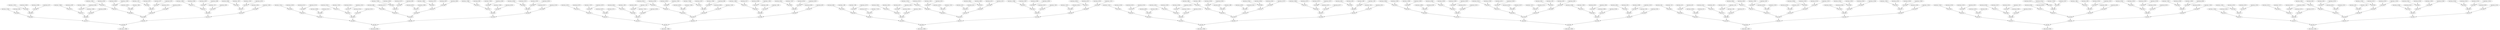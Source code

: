 digraph graphname {
N305 [color="black", ntype="operation", label="load_Imm_1_N305"];
N304 [color="black", ntype="operation", label="load_Imm_3_N304"];
N307 [color="black", ntype="operation", label="load_Imm_4_N307"];
N306 [color="black", ntype="operation", label="load_Imm_1_N306"];
N301 [color="black", ntype="operation", label="load_Imm_2_N301"];
N300 [color="black", ntype="operation", label="load_Imm_1_N300"];
N268 [color="black", ntype="operation", label="load_Imm_1_N268"];
N269 [color="black", ntype="operation", label="load_Imm_3_N269"];
N266 [color="black", ntype="operation", label="load_Imm_4_N266"];
N267 [color="black", ntype="operation", label="load_Imm_3_N267"];
N264 [color="black", ntype="operation", label="load_Imm_1_N264"];
N265 [color="black", ntype="operation", label="load_Imm_4_N265"];
N262 [color="black", ntype="operation", label="load_Imm_7_N262"];
N263 [color="black", ntype="operation", label="load_Imm_4_N263"];
N260 [color="black", ntype="operation", label="load_Imm_5_N260"];
N261 [color="black", ntype="operation", label="load_Imm_7_N261"];
N336 [color="black", ntype="operation", label="add_N336"];
N337 [color="black", ntype="operation", label="add_N337"];
N303 [color="black", ntype="operation", label="load_Imm_6_N303"];
N302 [color="black", ntype="operation", label="load_Imm_7_N302"];
N460 [color="black", ntype="operation", label="mul_N460"];
N461 [color="black", ntype="operation", label="mul_N461"];
N462 [color="black", ntype="operation", label="add_N462"];
N463 [color="black", ntype="operation", label="mul_N463"];
N464 [color="black", ntype="operation", label="mul_N464"];
N465 [color="black", ntype="operation", label="add_N465"];
N466 [color="black", ntype="operation", label="add_N466"];
N467 [color="black", ntype="operation", label="mul_N467"];
N468 [color="black", ntype="operation", label="mul_N468"];
N469 [color="black", ntype="operation", label="mul_N469"];
N161 [color="black", ntype="operation", label="load_Imm_3_N161"];
N160 [color="black", ntype="operation", label="load_Imm_5_N160"];
N163 [color="black", ntype="operation", label="load_Imm_4_N163"];
N162 [color="black", ntype="operation", label="load_Imm_2_N162"];
N165 [color="black", ntype="operation", label="load_Imm_7_N165"];
N164 [color="black", ntype="operation", label="load_Imm_2_N164"];
N167 [color="black", ntype="operation", label="load_Imm_1_N167"];
N166 [color="black", ntype="operation", label="load_Imm_3_N166"];
N169 [color="black", ntype="operation", label="load_Imm_2_N169"];
N168 [color="black", ntype="operation", label="load_Imm_5_N168"];
N308 [color="black", ntype="operation", label="load_Imm_6_N308"];
N608 [color="black", ntype="operation", label="add_N608"];
N609 [color="black", ntype="operation", label="mul_N609"];
N600 [color="black", ntype="operation", label="mul_N600"];
N601 [color="black", ntype="operation", label="add_N601"];
N602 [color="black", ntype="operation", label="mul_N602"];
N603 [color="black", ntype="operation", label="add_N603"];
N604 [color="black", ntype="operation", label="add_N604"];
N605 [color="black", ntype="operation", label="add_N605"];
N606 [color="black", ntype="operation", label="add_N606"];
N607 [color="black", ntype="operation", label="mul_N607"];
N98 [color="black", ntype="operation", label="load_Imm_0_N98"];
N99 [color="black", ntype="operation", label="load_Imm_7_N99"];
N92 [color="black", ntype="operation", label="load_Imm_2_N92"];
N93 [color="black", ntype="operation", label="load_Imm_7_N93"];
N90 [color="black", ntype="operation", label="load_Imm_6_N90"];
N91 [color="black", ntype="operation", label="load_Imm_8_N91"];
N96 [color="black", ntype="operation", label="load_Imm_6_N96"];
N97 [color="black", ntype="operation", label="load_Imm_1_N97"];
N94 [color="black", ntype="operation", label="load_Imm_0_N94"];
N95 [color="black", ntype="operation", label="load_Imm_3_N95"];
N114 [color="black", ntype="operation", label="load_Imm_7_N114"];
N115 [color="black", ntype="operation", label="load_Imm_6_N115"];
N116 [color="black", ntype="operation", label="load_Imm_0_N116"];
N117 [color="black", ntype="operation", label="load_Imm_8_N117"];
N110 [color="black", ntype="operation", label="load_Imm_3_N110"];
N111 [color="black", ntype="operation", label="load_Imm_4_N111"];
N112 [color="black", ntype="operation", label="load_Imm_7_N112"];
N113 [color="black", ntype="operation", label="load_Imm_5_N113"];
N118 [color="black", ntype="operation", label="load_Imm_1_N118"];
N119 [color="black", ntype="operation", label="load_Imm_4_N119"];
N284 [color="black", ntype="operation", label="load_Imm_1_N284"];
N285 [color="black", ntype="operation", label="load_Imm_6_N285"];
N286 [color="black", ntype="operation", label="load_Imm_7_N286"];
N287 [color="black", ntype="operation", label="load_Imm_4_N287"];
N280 [color="black", ntype="operation", label="load_Imm_4_N280"];
N281 [color="black", ntype="operation", label="load_Imm_1_N281"];
N282 [color="black", ntype="operation", label="load_Imm_1_N282"];
N283 [color="black", ntype="operation", label="load_Imm_7_N283"];
N288 [color="black", ntype="operation", label="load_Imm_8_N288"];
N289 [color="black", ntype="operation", label="load_Imm_8_N289"];
N356 [color="black", ntype="operation", label="mul_N356"];
N357 [color="black", ntype="operation", label="mul_N357"];
N354 [color="black", ntype="operation", label="mul_N354"];
N355 [color="black", ntype="operation", label="add_N355"];
N352 [color="black", ntype="operation", label="add_N352"];
N353 [color="black", ntype="operation", label="add_N353"];
N350 [color="black", ntype="operation", label="mul_N350"];
N351 [color="black", ntype="operation", label="mul_N351"];
N349 [color="black", ntype="operation", label="add_N349"];
N348 [color="black", ntype="operation", label="add_N348"];
N439 [color="black", ntype="operation", label="mul_N439"];
N438 [color="black", ntype="operation", label="mul_N438"];
N341 [color="black", ntype="operation", label="mul_N341"];
N340 [color="black", ntype="operation", label="mul_N340"];
N343 [color="black", ntype="operation", label="mul_N343"];
N342 [color="black", ntype="operation", label="mul_N342"];
N345 [color="black", ntype="operation", label="add_N345"];
N344 [color="black", ntype="operation", label="add_N344"];
N347 [color="black", ntype="operation", label="mul_N347"];
N346 [color="black", ntype="operation", label="add_N346"];
N503 [color="black", ntype="operation", label="add_N503"];
N502 [color="black", ntype="operation", label="mul_N502"];
N501 [color="black", ntype="operation", label="add_N501"];
N500 [color="black", ntype="operation", label="mul_N500"];
N507 [color="black", ntype="operation", label="mul_N507"];
N506 [color="black", ntype="operation", label="add_N506"];
N505 [color="black", ntype="operation", label="add_N505"];
N504 [color="black", ntype="operation", label="mul_N504"];
N509 [color="black", ntype="operation", label="mul_N509"];
N508 [color="black", ntype="operation", label="add_N508"];
N235 [color="black", ntype="operation", label="load_Imm_2_N235"];
N234 [color="black", ntype="operation", label="load_Imm_8_N234"];
N237 [color="black", ntype="operation", label="load_Imm_6_N237"];
N236 [color="black", ntype="operation", label="load_Imm_0_N236"];
N231 [color="black", ntype="operation", label="load_Imm_3_N231"];
N230 [color="black", ntype="operation", label="load_Imm_0_N230"];
N233 [color="black", ntype="operation", label="load_Imm_1_N233"];
N296 [color="black", ntype="operation", label="load_Imm_1_N296"];
N239 [color="black", ntype="operation", label="load_Imm_0_N239"];
N238 [color="black", ntype="operation", label="load_Imm_8_N238"];
N482 [color="black", ntype="operation", label="mul_N482"];
N483 [color="black", ntype="operation", label="mul_N483"];
N480 [color="black", ntype="operation", label="mul_N480"];
N11 [color="black", ntype="operation", label="load_Imm_5_N11"];
N338 [color="black", ntype="operation", label="mul_N338"];
N339 [color="black", ntype="operation", label="mul_N339"];
N484 [color="black", ntype="operation", label="add_N484"];
N485 [color="black", ntype="operation", label="mul_N485"];
N334 [color="black", ntype="operation", label="add_N334"];
N335 [color="black", ntype="operation", label="add_N335"];
N488 [color="black", ntype="operation", label="mul_N488"];
N489 [color="black", ntype="operation", label="mul_N489"];
N330 [color="black", ntype="operation", label="mul_N330"];
N331 [color="black", ntype="operation", label="mul_N331"];
N332 [color="black", ntype="operation", label="mul_N332"];
N333 [color="black", ntype="operation", label="add_N333"];
N291 [color="black", ntype="operation", label="load_Imm_1_N291"];
N15 [color="black", ntype="operation", label="load_Imm_6_N15"];
N158 [color="black", ntype="operation", label="load_Imm_8_N158"];
N159 [color="black", ntype="operation", label="load_Imm_5_N159"];
N150 [color="black", ntype="operation", label="load_Imm_5_N150"];
N151 [color="black", ntype="operation", label="load_Imm_8_N151"];
N152 [color="black", ntype="operation", label="load_Imm_7_N152"];
N153 [color="black", ntype="operation", label="load_Imm_6_N153"];
N154 [color="black", ntype="operation", label="load_Imm_0_N154"];
N155 [color="black", ntype="operation", label="load_Imm_8_N155"];
N156 [color="black", ntype="operation", label="load_Imm_6_N156"];
N157 [color="black", ntype="operation", label="load_Imm_2_N157"];
N49 [color="black", ntype="operation", label="load_Imm_0_N49"];
N48 [color="black", ntype="operation", label="load_Imm_0_N48"];
N458 [color="black", ntype="operation", label="mul_N458"];
N41 [color="black", ntype="operation", label="load_Imm_2_N41"];
N40 [color="black", ntype="operation", label="load_Imm_7_N40"];
N43 [color="black", ntype="operation", label="load_Imm_3_N43"];
N42 [color="black", ntype="operation", label="load_Imm_0_N42"];
N45 [color="black", ntype="operation", label="load_Imm_6_N45"];
N44 [color="black", ntype="operation", label="load_Imm_4_N44"];
N47 [color="black", ntype="operation", label="load_Imm_3_N47"];
N46 [color="black", ntype="operation", label="load_Imm_2_N46"];
N451 [color="black", ntype="operation", label="mul_N451"];
N450 [color="black", ntype="operation", label="mul_N450"];
N578 [color="black", ntype="operation", label="add_N578"];
N579 [color="black", ntype="operation", label="add_N579"];
N572 [color="black", ntype="operation", label="mul_N572"];
N573 [color="black", ntype="operation", label="mul_N573"];
N570 [color="black", ntype="operation", label="mul_N570"];
N571 [color="black", ntype="operation", label="mul_N571"];
N576 [color="black", ntype="operation", label="mul_N576"];
N577 [color="black", ntype="operation", label="mul_N577"];
N574 [color="black", ntype="operation", label="mul_N574"];
N575 [color="black", ntype="operation", label="mul_N575"];
N279 [color="black", ntype="operation", label="load_Imm_7_N279"];
N278 [color="black", ntype="operation", label="load_Imm_5_N278"];
N372 [color="black", ntype="operation", label="mul_N372"];
N373 [color="black", ntype="operation", label="mul_N373"];
N374 [color="black", ntype="operation", label="mul_N374"];
N375 [color="black", ntype="operation", label="add_N375"];
N376 [color="black", ntype="operation", label="mul_N376"];
N377 [color="black", ntype="operation", label="mul_N377"];
N271 [color="black", ntype="operation", label="load_Imm_5_N271"];
N270 [color="black", ntype="operation", label="load_Imm_8_N270"];
N273 [color="black", ntype="operation", label="load_Imm_0_N273"];
N272 [color="black", ntype="operation", label="load_Imm_3_N272"];
N275 [color="black", ntype="operation", label="load_Imm_2_N275"];
N274 [color="black", ntype="operation", label="load_Imm_4_N274"];
N277 [color="black", ntype="operation", label="load_Imm_6_N277"];
N276 [color="black", ntype="operation", label="load_Imm_6_N276"];
N121 [color="black", ntype="operation", label="load_Imm_7_N121"];
N522 [color="black", ntype="operation", label="add_N522"];
N473 [color="black", ntype="operation", label="mul_N473"];
N472 [color="black", ntype="operation", label="mul_N472"];
N471 [color="black", ntype="operation", label="add_N471"];
N470 [color="black", ntype="operation", label="add_N470"];
N477 [color="black", ntype="operation", label="mul_N477"];
N476 [color="black", ntype="operation", label="mul_N476"];
N475 [color="black", ntype="operation", label="add_N475"];
N474 [color="black", ntype="operation", label="mul_N474"];
N479 [color="black", ntype="operation", label="add_N479"];
N478 [color="black", ntype="operation", label="add_N478"];
N198 [color="black", ntype="operation", label="load_Imm_7_N198"];
N199 [color="black", ntype="operation", label="load_Imm_0_N199"];
N194 [color="black", ntype="operation", label="load_Imm_3_N194"];
N195 [color="black", ntype="operation", label="load_Imm_7_N195"];
N196 [color="black", ntype="operation", label="load_Imm_8_N196"];
N197 [color="black", ntype="operation", label="load_Imm_4_N197"];
N190 [color="black", ntype="operation", label="load_Imm_1_N190"];
N191 [color="black", ntype="operation", label="load_Imm_0_N191"];
N192 [color="black", ntype="operation", label="load_Imm_0_N192"];
N193 [color="black", ntype="operation", label="load_Imm_1_N193"];
N619 [color="black", ntype="operation", label="add_N619"];
N618 [color="black", ntype="operation", label="mul_N618"];
N208 [color="black", ntype="operation", label="load_Imm_4_N208"];
N209 [color="black", ntype="operation", label="load_Imm_3_N209"];
N204 [color="black", ntype="operation", label="load_Imm_0_N204"];
N205 [color="black", ntype="operation", label="load_Imm_6_N205"];
N206 [color="black", ntype="operation", label="load_Imm_3_N206"];
N207 [color="black", ntype="operation", label="load_Imm_0_N207"];
N200 [color="black", ntype="operation", label="load_Imm_1_N200"];
N201 [color="black", ntype="operation", label="load_Imm_1_N201"];
N202 [color="black", ntype="operation", label="load_Imm_4_N202"];
N203 [color="black", ntype="operation", label="load_Imm_6_N203"];
N122 [color="black", ntype="operation", label="load_Imm_4_N122"];
N378 [color="black", ntype="operation", label="add_N378"];
N107 [color="black", ntype="operation", label="load_Imm_5_N107"];
N106 [color="black", ntype="operation", label="load_Imm_3_N106"];
N105 [color="black", ntype="operation", label="load_Imm_7_N105"];
N104 [color="black", ntype="operation", label="load_Imm_5_N104"];
N103 [color="black", ntype="operation", label="load_Imm_2_N103"];
N102 [color="black", ntype="operation", label="load_Imm_1_N102"];
N101 [color="black", ntype="operation", label="load_Imm_4_N101"];
N100 [color="black", ntype="operation", label="load_Imm_2_N100"];
N109 [color="black", ntype="operation", label="load_Imm_2_N109"];
N108 [color="black", ntype="operation", label="load_Imm_5_N108"];
N12 [color="black", ntype="operation", label="load_Imm_4_N12"];
N13 [color="black", ntype="operation", label="load_Imm_3_N13"];
N10 [color="black", ntype="operation", label="load_Imm_0_N10"];
N294 [color="black", ntype="operation", label="load_Imm_0_N294"];
N293 [color="black", ntype="operation", label="load_Imm_2_N293"];
N17 [color="black", ntype="operation", label="load_Imm_0_N17"];
N14 [color="black", ntype="operation", label="load_Imm_5_N14"];
N290 [color="black", ntype="operation", label="load_Imm_8_N290"];
N18 [color="black", ntype="operation", label="load_Imm_1_N18"];
N19 [color="black", ntype="operation", label="load_Imm_5_N19"];
N299 [color="black", ntype="operation", label="load_Imm_3_N299"];
N298 [color="black", ntype="operation", label="load_Imm_2_N298"];
N309 [color="black", ntype="operation", label="load_Imm_2_N309"];
N408 [color="black", ntype="operation", label="mul_N408"];
N409 [color="black", ntype="operation", label="mul_N409"];
N402 [color="black", ntype="operation", label="add_N402"];
N403 [color="black", ntype="operation", label="mul_N403"];
N400 [color="black", ntype="operation", label="mul_N400"];
N401 [color="black", ntype="operation", label="mul_N401"];
N406 [color="black", ntype="operation", label="mul_N406"];
N407 [color="black", ntype="operation", label="mul_N407"];
N404 [color="black", ntype="operation", label="add_N404"];
N405 [color="black", ntype="operation", label="add_N405"];
N538 [color="black", ntype="operation", label="mul_N538"];
N539 [color="black", ntype="operation", label="mul_N539"];
N536 [color="black", ntype="operation", label="mul_N536"];
N537 [color="black", ntype="operation", label="mul_N537"];
N534 [color="black", ntype="operation", label="mul_N534"];
N535 [color="black", ntype="operation", label="add_N535"];
N532 [color="black", ntype="operation", label="mul_N532"];
N533 [color="black", ntype="operation", label="mul_N533"];
N530 [color="black", ntype="operation", label="mul_N530"];
N531 [color="black", ntype="operation", label="mul_N531"];
N240 [color="black", ntype="operation", label="load_Imm_1_N240"];
N241 [color="black", ntype="operation", label="load_Imm_4_N241"];
N242 [color="black", ntype="operation", label="load_Imm_8_N242"];
N243 [color="black", ntype="operation", label="load_Imm_3_N243"];
N244 [color="black", ntype="operation", label="load_Imm_0_N244"];
N245 [color="black", ntype="operation", label="load_Imm_4_N245"];
N246 [color="black", ntype="operation", label="load_Imm_5_N246"];
N247 [color="black", ntype="operation", label="load_Imm_5_N247"];
N248 [color="black", ntype="operation", label="load_Imm_8_N248"];
N249 [color="black", ntype="operation", label="load_Imm_2_N249"];
N499 [color="black", ntype="operation", label="mul_N499"];
N498 [color="black", ntype="operation", label="mul_N498"];
N329 [color="black", ntype="operation", label="mul_N329"];
N328 [color="black", ntype="operation", label="add_N328"];
N327 [color="black", ntype="operation", label="add_N327"];
N326 [color="black", ntype="operation", label="mul_N326"];
N325 [color="black", ntype="operation", label="mul_N325"];
N324 [color="black", ntype="operation", label="load_Imm_3_N324"];
N323 [color="black", ntype="operation", label="load_Imm_2_N323"];
N322 [color="black", ntype="operation", label="load_Imm_1_N322"];
N321 [color="black", ntype="operation", label="load_Imm_4_N321"];
N492 [color="black", ntype="operation", label="add_N492"];
N149 [color="black", ntype="operation", label="load_Imm_3_N149"];
N148 [color="black", ntype="operation", label="load_Imm_7_N148"];
N143 [color="black", ntype="operation", label="load_Imm_3_N143"];
N142 [color="black", ntype="operation", label="load_Imm_2_N142"];
N141 [color="black", ntype="operation", label="load_Imm_6_N141"];
N140 [color="black", ntype="operation", label="load_Imm_8_N140"];
N147 [color="black", ntype="operation", label="load_Imm_6_N147"];
N146 [color="black", ntype="operation", label="load_Imm_0_N146"];
N145 [color="black", ntype="operation", label="load_Imm_0_N145"];
N144 [color="black", ntype="operation", label="load_Imm_1_N144"];
N392 [color="black", ntype="operation", label="add_N392"];
N393 [color="black", ntype="operation", label="add_N393"];
N390 [color="black", ntype="operation", label="mul_N390"];
N391 [color="black", ntype="operation", label="add_N391"];
N396 [color="black", ntype="operation", label="add_N396"];
N397 [color="black", ntype="operation", label="add_N397"];
N394 [color="black", ntype="operation", label="mul_N394"];
N59 [color="black", ntype="operation", label="load_Imm_6_N59"];
N56 [color="black", ntype="operation", label="load_Imm_8_N56"];
N57 [color="black", ntype="operation", label="load_Imm_7_N57"];
N54 [color="black", ntype="operation", label="load_Imm_3_N54"];
N55 [color="black", ntype="operation", label="load_Imm_6_N55"];
N52 [color="black", ntype="operation", label="load_Imm_5_N52"];
N53 [color="black", ntype="operation", label="load_Imm_8_N53"];
N50 [color="black", ntype="operation", label="load_Imm_4_N50"];
N51 [color="black", ntype="operation", label="load_Imm_5_N51"];
N129 [color="black", ntype="operation", label="load_Imm_4_N129"];
N9 [color="black", ntype="operation", label="load_Imm_2_N9"];
N128 [color="black", ntype="operation", label="load_Imm_1_N128"];
N124 [color="black", ntype="operation", label="load_Imm_0_N124"];
N127 [color="black", ntype="operation", label="load_Imm_6_N127"];
N126 [color="black", ntype="operation", label="load_Imm_5_N126"];
N4 [color="black", ntype="operation", label="load_Imm_5_N4"];
N120 [color="black", ntype="operation", label="load_Imm_2_N120"];
N29 [color="black", ntype="operation", label="load_Imm_3_N29"];
N28 [color="black", ntype="operation", label="load_Imm_2_N28"];
N123 [color="black", ntype="operation", label="load_Imm_7_N123"];
N23 [color="black", ntype="operation", label="load_Imm_4_N23"];
N22 [color="black", ntype="operation", label="load_Imm_3_N22"];
N21 [color="black", ntype="operation", label="load_Imm_1_N21"];
N20 [color="black", ntype="operation", label="load_Imm_8_N20"];
N27 [color="black", ntype="operation", label="load_Imm_4_N27"];
N26 [color="black", ntype="operation", label="load_Imm_5_N26"];
N25 [color="black", ntype="operation", label="load_Imm_1_N25"];
N24 [color="black", ntype="operation", label="load_Imm_4_N24"];
N448 [color="black", ntype="operation", label="mul_N448"];
N449 [color="black", ntype="operation", label="mul_N449"];
N71 [color="black", ntype="operation", label="load_Imm_7_N71"];
N442 [color="black", ntype="operation", label="add_N442"];
N443 [color="black", ntype="operation", label="add_N443"];
N363 [color="black", ntype="operation", label="mul_N363"];
N362 [color="black", ntype="operation", label="mul_N362"];
N361 [color="black", ntype="operation", label="add_N361"];
N360 [color="black", ntype="operation", label="mul_N360"];
N367 [color="black", ntype="operation", label="mul_N367"];
N366 [color="black", ntype="operation", label="add_N366"];
N365 [color="black", ntype="operation", label="add_N365"];
N364 [color="black", ntype="operation", label="add_N364"];
N369 [color="black", ntype="operation", label="add_N369"];
N368 [color="black", ntype="operation", label="mul_N368"];
N598 [color="black", ntype="operation", label="add_N598"];
N599 [color="black", ntype="operation", label="add_N599"];
N590 [color="black", ntype="operation", label="add_N590"];
N591 [color="black", ntype="operation", label="add_N591"];
N592 [color="black", ntype="operation", label="mul_N592"];
N593 [color="black", ntype="operation", label="mul_N593"];
N594 [color="black", ntype="operation", label="mul_N594"];
N595 [color="black", ntype="operation", label="mul_N595"];
N596 [color="black", ntype="operation", label="mul_N596"];
N597 [color="black", ntype="operation", label="mul_N597"];
N189 [color="black", ntype="operation", label="load_Imm_3_N189"];
N188 [color="black", ntype="operation", label="load_Imm_2_N188"];
N565 [color="black", ntype="operation", label="add_N565"];
N564 [color="black", ntype="operation", label="add_N564"];
N567 [color="black", ntype="operation", label="mul_N567"];
N566 [color="black", ntype="operation", label="mul_N566"];
N561 [color="black", ntype="operation", label="add_N561"];
N560 [color="black", ntype="operation", label="mul_N560"];
N563 [color="black", ntype="operation", label="add_N563"];
N562 [color="black", ntype="operation", label="add_N562"];
N446 [color="black", ntype="operation", label="mul_N446"];
N447 [color="black", ntype="operation", label="mul_N447"];
N444 [color="black", ntype="operation", label="mul_N444"];
N445 [color="black", ntype="operation", label="mul_N445"];
N569 [color="black", ntype="operation", label="add_N569"];
N568 [color="black", ntype="operation", label="add_N568"];
N440 [color="black", ntype="operation", label="mul_N440"];
N441 [color="black", ntype="operation", label="add_N441"];
N626 [color="black", ntype="operation", label="add_N626"];
N627 [color="black", ntype="operation", label="mul_N627"];
N624 [color="black", ntype="operation", label="mul_N624"];
N625 [color="black", ntype="operation", label="add_N625"];
N622 [color="black", ntype="operation", label="add_N622"];
N623 [color="black", ntype="operation", label="add_N623"];
N620 [color="black", ntype="operation", label="add_N620"];
N621 [color="black", ntype="operation", label="mul_N621"];
N187 [color="black", ntype="operation", label="load_Imm_6_N187"];
N186 [color="black", ntype="operation", label="load_Imm_7_N186"];
N185 [color="black", ntype="operation", label="load_Imm_5_N185"];
N184 [color="black", ntype="operation", label="load_Imm_4_N184"];
N183 [color="black", ntype="operation", label="load_Imm_0_N183"];
N182 [color="black", ntype="operation", label="load_Imm_0_N182"];
N181 [color="black", ntype="operation", label="load_Imm_6_N181"];
N629 [color="black", ntype="operation", label="mul_N629"];
N628 [color="black", ntype="operation", label="add_N628"];
N219 [color="black", ntype="operation", label="load_Imm_8_N219"];
N218 [color="black", ntype="operation", label="load_Imm_4_N218"];
N217 [color="black", ntype="operation", label="load_Imm_4_N217"];
N295 [color="black", ntype="operation", label="load_Imm_5_N295"];
N215 [color="black", ntype="operation", label="load_Imm_5_N215"];
N180 [color="black", ntype="operation", label="load_Imm_5_N180"];
N213 [color="black", ntype="operation", label="load_Imm_8_N213"];
N212 [color="black", ntype="operation", label="load_Imm_8_N212"];
N211 [color="black", ntype="operation", label="load_Imm_6_N211"];
N210 [color="black", ntype="operation", label="load_Imm_5_N210"];
N8 [color="black", ntype="operation", label="load_Imm_2_N8"];
N16 [color="black", ntype="operation", label="load_Imm_0_N16"];
N132 [color="black", ntype="operation", label="load_Imm_3_N132"];
N133 [color="black", ntype="operation", label="load_Imm_2_N133"];
N130 [color="black", ntype="operation", label="load_Imm_1_N130"];
N131 [color="black", ntype="operation", label="load_Imm_0_N131"];
N136 [color="black", ntype="operation", label="load_Imm_2_N136"];
N137 [color="black", ntype="operation", label="load_Imm_5_N137"];
N134 [color="black", ntype="operation", label="load_Imm_5_N134"];
N216 [color="black", ntype="operation", label="load_Imm_7_N216"];
N138 [color="black", ntype="operation", label="load_Imm_6_N138"];
N139 [color="black", ntype="operation", label="load_Imm_2_N139"];
N67 [color="black", ntype="operation", label="load_Imm_0_N67"];
N66 [color="black", ntype="operation", label="load_Imm_6_N66"];
N65 [color="black", ntype="operation", label="load_Imm_5_N65"];
N64 [color="black", ntype="operation", label="load_Imm_7_N64"];
N63 [color="black", ntype="operation", label="load_Imm_6_N63"];
N62 [color="black", ntype="operation", label="load_Imm_8_N62"];
N61 [color="black", ntype="operation", label="load_Imm_5_N61"];
N60 [color="black", ntype="operation", label="load_Imm_1_N60"];
N69 [color="black", ntype="operation", label="load_Imm_0_N69"];
N68 [color="black", ntype="operation", label="load_Imm_4_N68"];
N292 [color="black", ntype="operation", label="load_Imm_6_N292"];
N297 [color="black", ntype="operation", label="load_Imm_8_N297"];
N370 [color="black", ntype="operation", label="mul_N370"];
N558 [color="black", ntype="operation", label="mul_N558"];
N559 [color="black", ntype="operation", label="mul_N559"];
N371 [color="black", ntype="operation", label="mul_N371"];
N554 [color="black", ntype="operation", label="mul_N554"];
N555 [color="black", ntype="operation", label="add_N555"];
N556 [color="black", ntype="operation", label="add_N556"];
N557 [color="black", ntype="operation", label="add_N557"];
N550 [color="black", ntype="operation", label="add_N550"];
N551 [color="black", ntype="operation", label="mul_N551"];
N552 [color="black", ntype="operation", label="mul_N552"];
N553 [color="black", ntype="operation", label="mul_N553"];
N495 [color="black", ntype="operation", label="add_N495"];
N86 [color="black", ntype="operation", label="load_Imm_2_N86"];
N494 [color="black", ntype="operation", label="add_N494"];
N497 [color="black", ntype="operation", label="mul_N497"];
N496 [color="black", ntype="operation", label="add_N496"];
N491 [color="black", ntype="operation", label="mul_N491"];
N490 [color="black", ntype="operation", label="mul_N490"];
N529 [color="black", ntype="operation", label="mul_N529"];
N528 [color="black", ntype="operation", label="mul_N528"];
N493 [color="black", ntype="operation", label="add_N493"];
N379 [color="black", ntype="operation", label="add_N379"];
N521 [color="black", ntype="operation", label="add_N521"];
N520 [color="black", ntype="operation", label="add_N520"];
N523 [color="black", ntype="operation", label="add_N523"];
N320 [color="black", ntype="operation", label="load_Imm_2_N320"];
N525 [color="black", ntype="operation", label="mul_N525"];
N524 [color="black", ntype="operation", label="mul_N524"];
N527 [color="black", ntype="operation", label="mul_N527"];
N526 [color="black", ntype="operation", label="add_N526"];
N253 [color="black", ntype="operation", label="load_Imm_8_N253"];
N252 [color="black", ntype="operation", label="load_Imm_3_N252"];
N251 [color="black", ntype="operation", label="load_Imm_4_N251"];
N250 [color="black", ntype="operation", label="load_Imm_5_N250"];
N257 [color="black", ntype="operation", label="load_Imm_7_N257"];
N256 [color="black", ntype="operation", label="load_Imm_4_N256"];
N255 [color="black", ntype="operation", label="load_Imm_8_N255"];
N254 [color="black", ntype="operation", label="load_Imm_7_N254"];
N259 [color="black", ntype="operation", label="load_Imm_8_N259"];
N258 [color="black", ntype="operation", label="load_Imm_1_N258"];
N318 [color="black", ntype="operation", label="load_Imm_8_N318"];
N319 [color="black", ntype="operation", label="load_Imm_7_N319"];
N312 [color="black", ntype="operation", label="load_Imm_6_N312"];
N313 [color="black", ntype="operation", label="load_Imm_0_N313"];
N310 [color="black", ntype="operation", label="load_Imm_6_N310"];
N311 [color="black", ntype="operation", label="load_Imm_5_N311"];
N316 [color="black", ntype="operation", label="load_Imm_0_N316"];
N317 [color="black", ntype="operation", label="load_Imm_3_N317"];
N314 [color="black", ntype="operation", label="load_Imm_2_N314"];
N315 [color="black", ntype="operation", label="load_Imm_2_N315"];
N415 [color="black", ntype="operation", label="mul_N415"];
N414 [color="black", ntype="operation", label="mul_N414"];
N417 [color="black", ntype="operation", label="mul_N417"];
N416 [color="black", ntype="operation", label="mul_N416"];
N411 [color="black", ntype="operation", label="add_N411"];
N410 [color="black", ntype="operation", label="add_N410"];
N413 [color="black", ntype="operation", label="mul_N413"];
N412 [color="black", ntype="operation", label="mul_N412"];
N419 [color="black", ntype="operation", label="add_N419"];
N418 [color="black", ntype="operation", label="add_N418"];
N176 [color="black", ntype="operation", label="load_Imm_4_N176"];
N177 [color="black", ntype="operation", label="load_Imm_8_N177"];
N174 [color="black", ntype="operation", label="load_Imm_6_N174"];
N175 [color="black", ntype="operation", label="load_Imm_8_N175"];
N172 [color="black", ntype="operation", label="load_Imm_3_N172"];
N173 [color="black", ntype="operation", label="load_Imm_7_N173"];
N170 [color="black", ntype="operation", label="load_Imm_0_N170"];
N171 [color="black", ntype="operation", label="load_Imm_8_N171"];
N178 [color="black", ntype="operation", label="load_Imm_7_N178"];
N179 [color="black", ntype="operation", label="load_Imm_3_N179"];
N389 [color="black", ntype="operation", label="mul_N389"];
N388 [color="black", ntype="operation", label="mul_N388"];
N385 [color="black", ntype="operation", label="add_N385"];
N384 [color="black", ntype="operation", label="mul_N384"];
N387 [color="black", ntype="operation", label="mul_N387"];
N386 [color="black", ntype="operation", label="mul_N386"];
N381 [color="black", ntype="operation", label="mul_N381"];
N380 [color="black", ntype="operation", label="add_N380"];
N383 [color="black", ntype="operation", label="mul_N383"];
N382 [color="black", ntype="operation", label="mul_N382"];
N437 [color="black", ntype="operation", label="add_N437"];
N436 [color="black", ntype="operation", label="mul_N436"];
N435 [color="black", ntype="operation", label="mul_N435"];
N85 [color="black", ntype="operation", label="load_Imm_3_N85"];
N84 [color="black", ntype="operation", label="load_Imm_1_N84"];
N87 [color="black", ntype="operation", label="load_Imm_6_N87"];
N434 [color="black", ntype="operation", label="mul_N434"];
N81 [color="black", ntype="operation", label="load_Imm_8_N81"];
N80 [color="black", ntype="operation", label="load_Imm_6_N80"];
N83 [color="black", ntype="operation", label="load_Imm_5_N83"];
N82 [color="black", ntype="operation", label="load_Imm_2_N82"];
N433 [color="black", ntype="operation", label="mul_N433"];
N89 [color="black", ntype="operation", label="load_Imm_3_N89"];
N88 [color="black", ntype="operation", label="load_Imm_1_N88"];
N432 [color="black", ntype="operation", label="mul_N432"];
N431 [color="black", ntype="operation", label="add_N431"];
N430 [color="black", ntype="operation", label="mul_N430"];
N38 [color="black", ntype="operation", label="load_Imm_6_N38"];
N39 [color="black", ntype="operation", label="load_Imm_1_N39"];
N30 [color="black", ntype="operation", label="load_Imm_7_N30"];
N31 [color="black", ntype="operation", label="load_Imm_7_N31"];
N32 [color="black", ntype="operation", label="load_Imm_5_N32"];
N33 [color="black", ntype="operation", label="load_Imm_4_N33"];
N34 [color="black", ntype="operation", label="load_Imm_4_N34"];
N35 [color="black", ntype="operation", label="load_Imm_1_N35"];
N36 [color="black", ntype="operation", label="load_Imm_4_N36"];
N37 [color="black", ntype="operation", label="load_Imm_7_N37"];
N135 [color="black", ntype="operation", label="load_Imm_1_N135"];
N428 [color="black", ntype="operation", label="add_N428"];
N429 [color="black", ntype="operation", label="mul_N429"];
N358 [color="black", ntype="operation", label="mul_N358"];
N359 [color="black", ntype="operation", label="mul_N359"];
N424 [color="black", ntype="operation", label="mul_N424"];
N425 [color="black", ntype="operation", label="mul_N425"];
N426 [color="black", ntype="operation", label="add_N426"];
N427 [color="black", ntype="operation", label="mul_N427"];
N420 [color="black", ntype="operation", label="mul_N420"];
N421 [color="black", ntype="operation", label="add_N421"];
N422 [color="black", ntype="operation", label="mul_N422"];
N423 [color="black", ntype="operation", label="mul_N423"];
N589 [color="black", ntype="operation", label="add_N589"];
N588 [color="black", ntype="operation", label="add_N588"];
N583 [color="black", ntype="operation", label="mul_N583"];
N582 [color="black", ntype="operation", label="mul_N582"];
N581 [color="black", ntype="operation", label="mul_N581"];
N580 [color="black", ntype="operation", label="mul_N580"];
N587 [color="black", ntype="operation", label="add_N587"];
N586 [color="black", ntype="operation", label="mul_N586"];
N585 [color="black", ntype="operation", label="add_N585"];
N584 [color="black", ntype="operation", label="mul_N584"];
N510 [color="black", ntype="operation", label="add_N510"];
N511 [color="black", ntype="operation", label="mul_N511"];
N512 [color="black", ntype="operation", label="mul_N512"];
N513 [color="black", ntype="operation", label="add_N513"];
N514 [color="black", ntype="operation", label="mul_N514"];
N515 [color="black", ntype="operation", label="add_N515"];
N516 [color="black", ntype="operation", label="mul_N516"];
N517 [color="black", ntype="operation", label="add_N517"];
N518 [color="black", ntype="operation", label="mul_N518"];
N519 [color="black", ntype="operation", label="mul_N519"];
N453 [color="black", ntype="operation", label="add_N453"];
N452 [color="black", ntype="operation", label="mul_N452"];
N455 [color="black", ntype="operation", label="add_N455"];
N454 [color="black", ntype="operation", label="add_N454"];
N457 [color="black", ntype="operation", label="add_N457"];
N456 [color="black", ntype="operation", label="add_N456"];
N631 [color="black", ntype="operation", label="add_N631"];
N630 [color="black", ntype="operation", label="mul_N630"];
N633 [color="black", ntype="operation", label="mul_N633"];
N632 [color="black", ntype="operation", label="mul_N632"];
N635 [color="black", ntype="operation", label="add_N635"];
N634 [color="black", ntype="operation", label="mul_N634"];
N637 [color="black", ntype="operation", label="mul_N637"];
N636 [color="black", ntype="operation", label="mul_N636"];
N639 [color="black", ntype="operation", label="mul_N639"];
N638 [color="black", ntype="operation", label="add_N638"];
N228 [color="black", ntype="operation", label="load_Imm_7_N228"];
N229 [color="black", ntype="operation", label="load_Imm_8_N229"];
N222 [color="black", ntype="operation", label="load_Imm_7_N222"];
N223 [color="black", ntype="operation", label="load_Imm_5_N223"];
N220 [color="black", ntype="operation", label="load_Imm_3_N220"];
N221 [color="black", ntype="operation", label="load_Imm_1_N221"];
N226 [color="black", ntype="operation", label="load_Imm_4_N226"];
N227 [color="black", ntype="operation", label="load_Imm_7_N227"];
N224 [color="black", ntype="operation", label="load_Imm_6_N224"];
N225 [color="black", ntype="operation", label="load_Imm_0_N225"];
N644 [color="black", ntype="operation", label="store_Imm_6_N644"];
N645 [color="black", ntype="operation", label="store_Imm_5_N645"];
N646 [color="black", ntype="operation", label="store_Imm_1_N646"];
N647 [color="black", ntype="operation", label="store_Imm_2_N647"];
N640 [color="black", ntype="operation", label="store_Imm_4_N640"];
N641 [color="black", ntype="operation", label="store_Imm_0_N641"];
N642 [color="black", ntype="operation", label="store_Imm_8_N642"];
N643 [color="black", ntype="operation", label="store_Imm_3_N643"];
N125 [color="black", ntype="operation", label="load_Imm_3_N125"];
N1 [color="black", ntype="operation", label="load_Imm_8_N1"];
N2 [color="black", ntype="operation", label="load_Imm_2_N2"];
N3 [color="black", ntype="operation", label="load_Imm_6_N3"];
N648 [color="black", ntype="operation", label="store_Imm_7_N648"];
N5 [color="black", ntype="operation", label="load_Imm_7_N5"];
N6 [color="black", ntype="operation", label="load_Imm_8_N6"];
N7 [color="black", ntype="operation", label="load_Imm_8_N7"];
N74 [color="black", ntype="operation", label="load_Imm_8_N74"];
N75 [color="black", ntype="operation", label="load_Imm_1_N75"];
N76 [color="black", ntype="operation", label="load_Imm_3_N76"];
N77 [color="black", ntype="operation", label="load_Imm_0_N77"];
N70 [color="black", ntype="operation", label="load_Imm_3_N70"];
N58 [color="black", ntype="operation", label="load_Imm_6_N58"];
N72 [color="black", ntype="operation", label="load_Imm_0_N72"];
N73 [color="black", ntype="operation", label="load_Imm_2_N73"];
N395 [color="black", ntype="operation", label="mul_N395"];
N78 [color="black", ntype="operation", label="load_Imm_0_N78"];
N79 [color="black", ntype="operation", label="load_Imm_2_N79"];
N398 [color="black", ntype="operation", label="add_N398"];
N399 [color="black", ntype="operation", label="add_N399"];
N613 [color="black", ntype="operation", label="add_N613"];
N612 [color="black", ntype="operation", label="mul_N612"];
N611 [color="black", ntype="operation", label="mul_N611"];
N610 [color="black", ntype="operation", label="mul_N610"];
N214 [color="black", ntype="operation", label="load_Imm_2_N214"];
N617 [color="black", ntype="operation", label="mul_N617"];
N232 [color="black", ntype="operation", label="load_Imm_5_N232"];
N616 [color="black", ntype="operation", label="mul_N616"];
N615 [color="black", ntype="operation", label="mul_N615"];
N614 [color="black", ntype="operation", label="add_N614"];
N549 [color="black", ntype="operation", label="mul_N549"];
N548 [color="black", ntype="operation", label="mul_N548"];
N547 [color="black", ntype="operation", label="add_N547"];
N546 [color="black", ntype="operation", label="mul_N546"];
N545 [color="black", ntype="operation", label="add_N545"];
N544 [color="black", ntype="operation", label="add_N544"];
N543 [color="black", ntype="operation", label="mul_N543"];
N542 [color="black", ntype="operation", label="mul_N542"];
N541 [color="black", ntype="operation", label="add_N541"];
N540 [color="black", ntype="operation", label="mul_N540"];
N459 [color="black", ntype="operation", label="add_N459"];
N481 [color="black", ntype="operation", label="add_N481"];
N486 [color="black", ntype="operation", label="mul_N486"];
N487 [color="black", ntype="operation", label="mul_N487"];
N305 -> N371;
N304 -> N371;
N307 -> N461;
N306 -> N367;
N301 -> N368;
N300 -> N376;
N268 -> N407;
N269 -> N412;
N266 -> N408;
N267 -> N407;
N264 -> N602;
N265 -> N408;
N262 -> N639;
N263 -> N639;
N260 -> N351;
N261 -> N351;
N336 -> N436;
N337 -> N336;
N303 -> N617;
N302 -> N368;
N460 -> N547;
N461 -> N557;
N462 -> N459;
N463 -> N428;
N464 -> N335;
N465 -> N466;
N466 -> N574;
N467 -> N635;
N468 -> N635;
N469 -> N541;
N161 -> N504;
N160 -> N615;
N163 -> N616;
N162 -> N504;
N165 -> N584;
N164 -> N486;
N167 -> N489;
N166 -> N584;
N169 -> N487;
N168 -> N489;
N308 -> N483;
N608 -> N388;
N609 -> N492;
N600 -> N402;
N601 -> N356;
N602 -> N462;
N603 -> N601;
N604 -> N358;
N605 -> N646;
N606 -> N574;
N607 -> N515;
N98 -> N595;
N99 -> N386;
N92 -> N413;
N93 -> N413;
N90 -> N543;
N91 -> N543;
N96 -> N602;
N97 -> N595;
N94 -> N518;
N95 -> N518;
N114 -> N482;
N115 -> N480;
N116 -> N480;
N117 -> N483;
N110 -> N597;
N111 -> N414;
N112 -> N417;
N113 -> N417;
N118 -> N553;
N119 -> N553;
N284 -> N575;
N285 -> N575;
N286 -> N576;
N287 -> N576;
N280 -> N415;
N281 -> N415;
N282 -> N624;
N283 -> N618;
N288 -> N618;
N289 -> N531;
N356 -> N563;
N357 -> N479;
N354 -> N481;
N355 -> N404;
N352 -> N335;
N353 -> N501;
N350 -> N392;
N351 -> N369;
N349 -> N643;
N348 -> N542;
N439 -> N564;
N438 -> N565;
N341 -> N470;
N340 -> N590;
N343 -> N471;
N342 -> N454;
N345 -> N348;
N344 -> N449;
N347 -> N453;
N346 -> N579;
N503 -> N515;
N502 -> N456;
N501 -> N648;
N500 -> N508;
N507 -> N459;
N506 -> N563;
N505 -> N502;
N504 -> N391;
N509 -> N628;
N508 -> N424;
N235 -> N341;
N234 -> N341;
N237 -> N580;
N236 -> N580;
N231 -> N636;
N230 -> N636;
N233 -> N343;
N296 -> N559;
N239 -> N448;
N238 -> N444;
N482 -> N355;
N483 -> N404;
N480 -> N355;
N11 -> N533;
N338 -> N364;
N339 -> N411;
N484 -> N457;
N485 -> N628;
N334 -> N641;
N335 -> N551;
N488 -> N484;
N489 -> N465;
N330 -> N569;
N331 -> N506;
N332 -> N568;
N333 -> N520;
N291 -> N400;
N15 -> N524;
N158 -> N615;
N159 -> N616;
N150 -> N370;
N151 -> N370;
N152 -> N458;
N153 -> N374;
N154 -> N374;
N155 -> N373;
N156 -> N377;
N157 -> N377;
N49 -> N477;
N48 -> N477;
N458 -> N345;
N41 -> N450;
N40 -> N450;
N43 -> N474;
N42 -> N474;
N45 -> N530;
N44 -> N452;
N47 -> N400;
N46 -> N530;
N451 -> N579;
N450 -> N385;
N578 -> N366;
N579 -> N449;
N572 -> N587;
N573 -> N585;
N570 -> N361;
N571 -> N587;
N576 -> N375;
N577 -> N334;
N574 -> N605;
N575 -> N375;
N279 -> N519;
N278 -> N519;
N372 -> N638;
N373 -> N535;
N374 -> N345;
N375 -> N606;
N376 -> N405;
N377 -> N589;
N271 -> N416;
N270 -> N464;
N273 -> N488;
N272 -> N488;
N275 -> N514;
N274 -> N412;
N277 -> N416;
N276 -> N514;
N121 -> N422;
N522 -> N608;
N473 -> N399;
N472 -> N591;
N471 -> N470;
N470 -> N577;
N477 -> N521;
N476 -> N336;
N475 -> N598;
N474 -> N380;
N479 -> N434;
N478 -> N424;
N198 -> N552;
N199 -> N394;
N194 -> N633;
N195 -> N507;
N196 -> N507;
N197 -> N552;
N190 -> N630;
N191 -> N629;
N192 -> N629;
N193 -> N633;
N619 -> N381;
N618 -> N606;
N208 -> N467;
N209 -> N467;
N204 -> N498;
N205 -> N607;
N206 -> N468;
N207 -> N468;
N200 -> N498;
N201 -> N425;
N202 -> N425;
N203 -> N499;
N122 -> N634;
N378 -> N334;
N107 -> N451;
N106 -> N482;
N105 -> N529;
N104 -> N529;
N103 -> N528;
N102 -> N611;
N101 -> N611;
N100 -> N386;
N109 -> N597;
N108 -> N414;
N12 -> N463;
N13 -> N463;
N10 -> N532;
N294 -> N558;
N293 -> N558;
N17 -> N376;
N14 -> N524;
N290 -> N340;
N18 -> N554;
N19 -> N423;
N299 -> N497;
N298 -> N332;
N309 -> N372;
N408 -> N346;
N409 -> N421;
N402 -> N644;
N403 -> N601;
N400 -> N521;
N401 -> N603;
N406 -> N344;
N407 -> N346;
N404 -> N600;
N405 -> N398;
N538 -> N620;
N539 -> N619;
N536 -> N337;
N537 -> N471;
N534 -> N455;
N535 -> N472;
N532 -> N475;
N533 -> N475;
N530 -> N369;
N531 -> N613;
N240 -> N448;
N241 -> N339;
N242 -> N560;
N243 -> N566;
N244 -> N566;
N245 -> N440;
N246 -> N440;
N247 -> N438;
N248 -> N438;
N249 -> N627;
N499 -> N520;
N498 -> N522;
N329 -> N569;
N328 -> N512;
N327 -> N328;
N326 -> N399;
N325 -> N578;
N324 -> N439;
N323 -> N439;
N322 -> N536;
N321 -> N536;
N492 -> N494;
N149 -> N458;
N148 -> N354;
N143 -> N362;
N142 -> N607;
N141 -> N571;
N140 -> N500;
N147 -> N546;
N146 -> N363;
N145 -> N363;
N144 -> N362;
N392 -> N393;
N393 -> N434;
N390 -> N456;
N391 -> N443;
N396 -> N549;
N397 -> N396;
N394 -> N419;
N59 -> N338;
N56 -> N486;
N57 -> N423;
N54 -> N389;
N55 -> N528;
N52 -> N403;
N53 -> N403;
N50 -> N401;
N51 -> N401;
N129 -> N540;
N9 -> N532;
N128 -> N540;
N124 -> N546;
N127 -> N548;
N126 -> N548;
N4 -> N446;
N120 -> N422;
N29 -> N534;
N28 -> N534;
N123 -> N409;
N23 -> N329;
N22 -> N330;
N21 -> N533;
N20 -> N617;
N27 -> N593;
N26 -> N593;
N25 -> N330;
N24 -> N329;
N448 -> N337;
N449 -> N578;
N71 -> N516;
N442 -> N591;
N443 -> N527;
N363 -> N503;
N362 -> N503;
N361 -> N360;
N360 -> N366;
N367 -> N397;
N366 -> N640;
N365 -> N647;
N364 -> N361;
N369 -> N613;
N368 -> N328;
N598 -> N358;
N599 -> N604;
N590 -> N472;
N591 -> N642;
N592 -> N410;
N593 -> N455;
N594 -> N526;
N595 -> N327;
N596 -> N550;
N597 -> N510;
N189 -> N630;
N188 -> N539;
N565 -> N436;
N564 -> N565;
N567 -> N614;
N566 -> N411;
N561 -> N562;
N560 -> N604;
N563 -> N645;
N562 -> N577;
N446 -> N599;
N447 -> N599;
N444 -> N418;
N445 -> N419;
N569 -> N478;
N568 -> N331;
N440 -> N564;
N441 -> N535;
N626 -> N586;
N627 -> N454;
N624 -> N547;
N625 -> N527;
N622 -> N625;
N623 -> N626;
N620 -> N385;
N621 -> N353;
N187 -> N539;
N186 -> N632;
N185 -> N632;
N184 -> N634;
N183 -> N594;
N182 -> N594;
N181 -> N592;
N629 -> N517;
N628 -> N631;
N219 -> N340;
N218 -> N473;
N217 -> N473;
N295 -> N559;
N215 -> N572;
N180 -> N592;
N213 -> N573;
N212 -> N573;
N211 -> N469;
N210 -> N469;
N8 -> N612;
N16 -> N554;
N132 -> N452;
N133 -> N497;
N130 -> N538;
N131 -> N538;
N136 -> N394;
N137 -> N500;
N134 -> N445;
N216 -> N572;
N138 -> N395;
N139 -> N395;
N67 -> N460;
N66 -> N596;
N65 -> N516;
N64 -> N359;
N63 -> N367;
N62 -> N347;
N61 -> N347;
N60 -> N338;
N69 -> N460;
N68 -> N461;
N292 -> N357;
N297 -> N332;
N370 -> N545;
N558 -> N544;
N559 -> N544;
N371 -> N557;
N554 -> N496;
N555 -> N605;
N556 -> N512;
N557 -> N556;
N550 -> N610;
N551 -> N501;
N552 -> N462;
N553 -> N496;
N495 -> N402;
N86 -> N430;
N494 -> N549;
N497 -> N603;
N496 -> N493;
N491 -> N333;
N490 -> N333;
N529 -> N441;
N528 -> N441;
N493 -> N325;
N379 -> N429;
N521 -> N523;
N520 -> N388;
N523 -> N567;
N320 -> N476;
N525 -> N588;
N524 -> N431;
N527 -> N442;
N526 -> N505;
N253 -> N409;
N252 -> N627;
N251 -> N342;
N250 -> N342;
N257 -> N384;
N256 -> N384;
N255 -> N382;
N254 -> N382;
N259 -> N531;
N258 -> N383;
N318 -> N357;
N319 -> N476;
N312 -> N427;
N313 -> N537;
N310 -> N372;
N311 -> N427;
N316 -> N350;
N317 -> N354;
N314 -> N537;
N315 -> N350;
N415 -> N405;
N414 -> N510;
N417 -> N478;
N416 -> N457;
N411 -> N410;
N410 -> N502;
N413 -> N398;
N412 -> N484;
N419 -> N418;
N418 -> N567;
N176 -> N359;
N177 -> N570;
N174 -> N582;
N175 -> N582;
N172 -> N581;
N173 -> N581;
N170 -> N583;
N171 -> N596;
N178 -> N570;
N179 -> N339;
N389 -> N623;
N388 -> N555;
N385 -> N429;
N384 -> N622;
N387 -> N623;
N386 -> N608;
N381 -> N378;
N380 -> N379;
N383 -> N622;
N382 -> N625;
N437 -> N426;
N436 -> N614;
N435 -> N526;
N85 -> N485;
N84 -> N433;
N87 -> N430;
N434 -> N442;
N81 -> N432;
N80 -> N383;
N83 -> N433;
N82 -> N432;
N433 -> N392;
N89 -> N435;
N88 -> N435;
N432 -> N393;
N431 -> N325;
N430 -> N505;
N38 -> N525;
N39 -> N525;
N30 -> N451;
N31 -> N511;
N32 -> N511;
N33 -> N509;
N34 -> N509;
N35 -> N485;
N36 -> N420;
N37 -> N420;
N135 -> N445;
N428 -> N431;
N429 -> N378;
N358 -> N365;
N359 -> N364;
N424 -> N506;
N425 -> N522;
N426 -> N621;
N427 -> N379;
N420 -> N588;
N421 -> N551;
N422 -> N493;
N423 -> N589;
N589 -> N590;
N588 -> N421;
N583 -> N513;
N582 -> N562;
N581 -> N561;
N580 -> N561;
N587 -> N585;
N586 -> N353;
N585 -> N600;
N584 -> N513;
N510 -> N508;
N511 -> N631;
N512 -> N555;
N513 -> N550;
N514 -> N352;
N515 -> N381;
N516 -> N556;
N517 -> N619;
N518 -> N428;
N519 -> N352;
N453 -> N360;
N452 -> N380;
N455 -> N453;
N454 -> N545;
N457 -> N390;
N456 -> N349;
N631 -> N390;
N630 -> N517;
N633 -> N437;
N632 -> N426;
N635 -> N541;
N634 -> N437;
N637 -> N396;
N636 -> N492;
N639 -> N397;
N638 -> N610;
N228 -> N637;
N229 -> N637;
N222 -> N406;
N223 -> N406;
N220 -> N326;
N221 -> N326;
N226 -> N609;
N227 -> N389;
N224 -> N387;
N225 -> N387;
N125 -> N609;
N1 -> N560;
N2 -> N447;
N3 -> N447;
N5 -> N446;
N6 -> N373;
N7 -> N612;
N74 -> N464;
N75 -> N490;
N76 -> N490;
N77 -> N491;
N70 -> N624;
N58 -> N583;
N72 -> N487;
N73 -> N499;
N395 -> N523;
N78 -> N491;
N79 -> N444;
N398 -> N586;
N399 -> N344;
N613 -> N356;
N612 -> N598;
N611 -> N327;
N610 -> N495;
N214 -> N571;
N617 -> N626;
N232 -> N343;
N616 -> N391;
N615 -> N443;
N614 -> N365;
N549 -> N495;
N548 -> N494;
N547 -> N638;
N546 -> N481;
N545 -> N542;
N544 -> N568;
N543 -> N348;
N542 -> N349;
N541 -> N331;
N540 -> N620;
N459 -> N621;
N481 -> N479;
N486 -> N466;
N487 -> N465;
}
